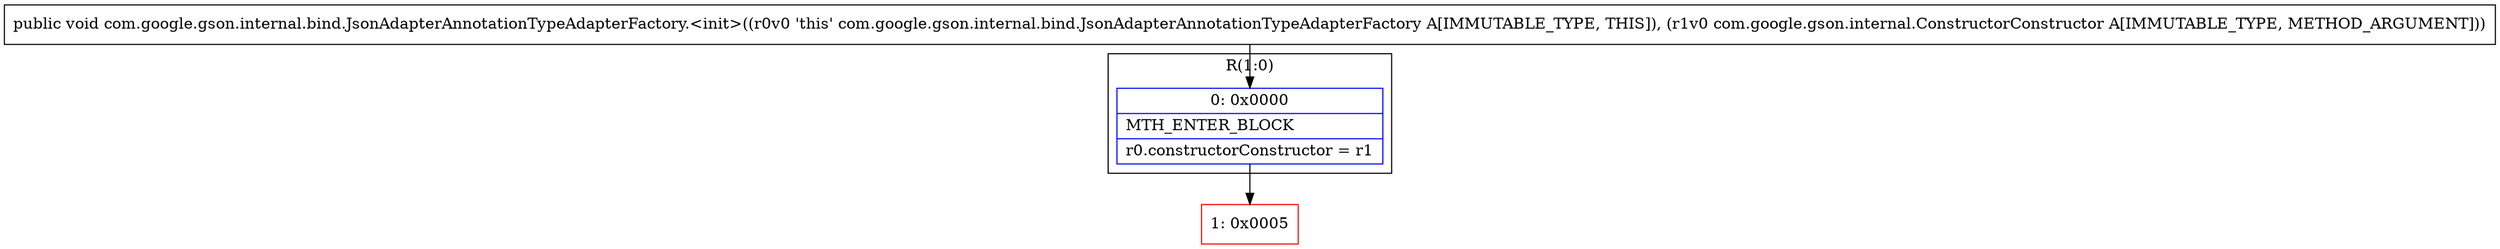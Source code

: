digraph "CFG forcom.google.gson.internal.bind.JsonAdapterAnnotationTypeAdapterFactory.\<init\>(Lcom\/google\/gson\/internal\/ConstructorConstructor;)V" {
subgraph cluster_Region_1033679850 {
label = "R(1:0)";
node [shape=record,color=blue];
Node_0 [shape=record,label="{0\:\ 0x0000|MTH_ENTER_BLOCK\l|r0.constructorConstructor = r1\l}"];
}
Node_1 [shape=record,color=red,label="{1\:\ 0x0005}"];
MethodNode[shape=record,label="{public void com.google.gson.internal.bind.JsonAdapterAnnotationTypeAdapterFactory.\<init\>((r0v0 'this' com.google.gson.internal.bind.JsonAdapterAnnotationTypeAdapterFactory A[IMMUTABLE_TYPE, THIS]), (r1v0 com.google.gson.internal.ConstructorConstructor A[IMMUTABLE_TYPE, METHOD_ARGUMENT])) }"];
MethodNode -> Node_0;
Node_0 -> Node_1;
}


